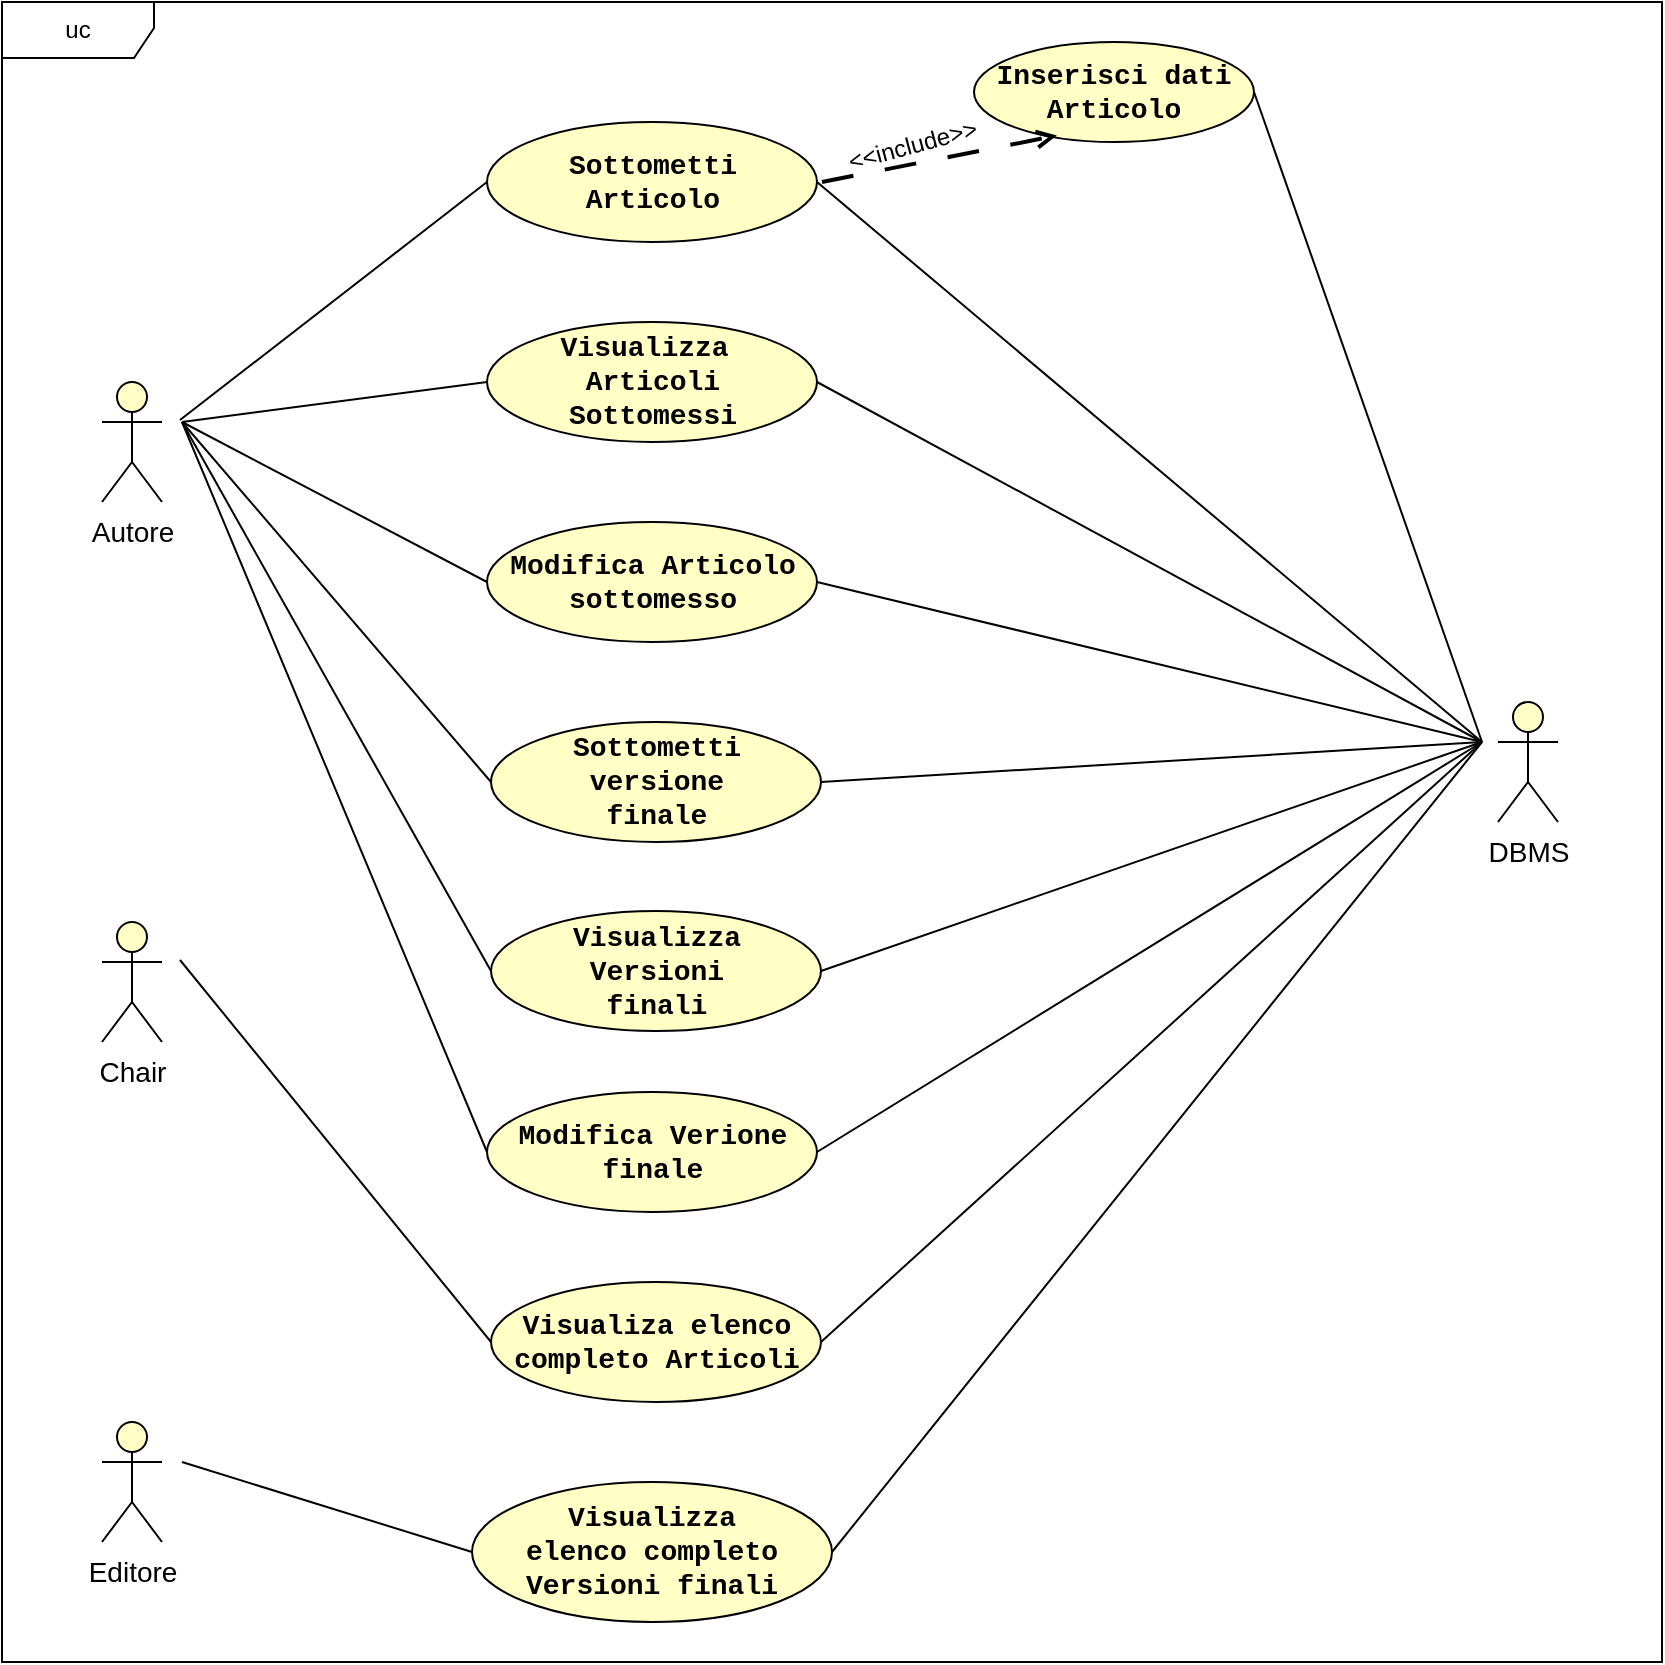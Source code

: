<mxfile version="27.0.3">
  <diagram name="Pagina-1" id="kpaGEh9nXqvZMZwJ1vCg">
    <mxGraphModel dx="2037" dy="1073" grid="1" gridSize="10" guides="1" tooltips="1" connect="1" arrows="1" fold="1" page="1" pageScale="1" pageWidth="827" pageHeight="1169" background="light-dark(#FFFFFF,#F9F9F9)" math="0" shadow="0">
      <root>
        <mxCell id="0" />
        <mxCell id="1" parent="0" />
        <mxCell id="9nNToLhqlpBKOwzaMv9k-1" value="&lt;font style=&quot;color: light-dark(rgb(0, 0, 0), rgb(0, 0, 0)); font-size: 14px;&quot;&gt;Editore&lt;/font&gt;" style="shape=umlActor;verticalLabelPosition=bottom;verticalAlign=top;html=1;outlineConnect=0;strokeColor=light-dark(#000000,#000000);fillColor=light-dark(#FFFFC6,#FDF89C);" parent="1" vertex="1">
          <mxGeometry x="300" y="720" width="30" height="60" as="geometry" />
        </mxCell>
        <mxCell id="9nNToLhqlpBKOwzaMv9k-2" value="&lt;font style=&quot;color: light-dark(rgb(0, 0, 0), rgb(0, 0, 0)); font-size: 14px;&quot;&gt;Chair&lt;/font&gt;" style="shape=umlActor;verticalLabelPosition=bottom;verticalAlign=top;html=1;outlineConnect=0;strokeColor=light-dark(#000000,#000000);fillColor=light-dark(#FFFFC6,#FDF89C);" parent="1" vertex="1">
          <mxGeometry x="300" y="470" width="30" height="60" as="geometry" />
        </mxCell>
        <mxCell id="9nNToLhqlpBKOwzaMv9k-4" value="&lt;font face=&quot;Courier New&quot; style=&quot;color: light-dark(rgb(0, 0, 0), rgb(0, 0, 0));&quot;&gt;&lt;span style=&quot;font-size: 14px;&quot;&gt;&lt;b style=&quot;&quot;&gt;Sottometti&lt;/b&gt;&lt;/span&gt;&lt;/font&gt;&lt;div&gt;&lt;font face=&quot;Courier New&quot; style=&quot;color: light-dark(rgb(0, 0, 0), rgb(0, 0, 0));&quot;&gt;&lt;span style=&quot;font-size: 14px;&quot;&gt;&lt;b style=&quot;&quot;&gt;Articolo&lt;/b&gt;&lt;/span&gt;&lt;/font&gt;&lt;/div&gt;" style="ellipse;whiteSpace=wrap;html=1;fillColor=light-dark(#FFFFC6,#FDF89C);strokeColor=light-dark(#000000,#000000);" parent="1" vertex="1">
          <mxGeometry x="492.5" y="70" width="165" height="60" as="geometry" />
        </mxCell>
        <mxCell id="9nNToLhqlpBKOwzaMv9k-5" value="&lt;font style=&quot;color: light-dark(rgb(0, 0, 0), rgb(9, 9, 9));&quot; face=&quot;Courier New&quot;&gt;&lt;span style=&quot;font-size: 14px;&quot;&gt;&lt;b style=&quot;&quot;&gt;Visualizza&amp;nbsp;&lt;/b&gt;&lt;/span&gt;&lt;/font&gt;&lt;div&gt;&lt;font style=&quot;color: light-dark(rgb(0, 0, 0), rgb(9, 9, 9));&quot; face=&quot;Courier New&quot;&gt;&lt;span style=&quot;font-size: 14px;&quot;&gt;&lt;b style=&quot;&quot;&gt;Articoli&lt;/b&gt;&lt;/span&gt;&lt;/font&gt;&lt;div&gt;&lt;font style=&quot;color: light-dark(rgb(0, 0, 0), rgb(9, 9, 9));&quot; face=&quot;Courier New&quot;&gt;&lt;span style=&quot;font-size: 14px;&quot;&gt;&lt;b style=&quot;&quot;&gt;Sottomessi&lt;/b&gt;&lt;/span&gt;&lt;/font&gt;&lt;/div&gt;&lt;/div&gt;" style="ellipse;whiteSpace=wrap;html=1;fillColor=light-dark(#FFFFC6,#FDF89C);strokeColor=light-dark(#000000,#000000);" parent="1" vertex="1">
          <mxGeometry x="492.5" y="170" width="165" height="60" as="geometry" />
        </mxCell>
        <mxCell id="9nNToLhqlpBKOwzaMv9k-6" value="&lt;font style=&quot;color: light-dark(rgb(0, 0, 0), rgb(0, 0, 0));&quot; face=&quot;Courier New&quot;&gt;&lt;span style=&quot;font-size: 14px;&quot;&gt;&lt;b style=&quot;&quot;&gt;Visualiza elenco&lt;/b&gt;&lt;/span&gt;&lt;/font&gt;&lt;div&gt;&lt;font style=&quot;color: light-dark(rgb(0, 0, 0), rgb(0, 0, 0));&quot; face=&quot;Courier New&quot;&gt;&lt;span style=&quot;font-size: 14px;&quot;&gt;&lt;b style=&quot;&quot;&gt;completo Articoli&lt;/b&gt;&lt;/span&gt;&lt;/font&gt;&lt;/div&gt;" style="ellipse;whiteSpace=wrap;html=1;fillColor=light-dark(#FFFFC6,#FDF89C);strokeColor=light-dark(#000000,#000000);" parent="1" vertex="1">
          <mxGeometry x="494.5" y="650" width="165" height="60" as="geometry" />
        </mxCell>
        <mxCell id="9nNToLhqlpBKOwzaMv9k-7" value="&lt;font face=&quot;Courier New&quot; style=&quot;color: light-dark(rgb(0, 0, 0), rgb(9, 9, 9)); font-size: 14px;&quot;&gt;&lt;b style=&quot;&quot;&gt;Sottometti&lt;/b&gt;&lt;/font&gt;&lt;div&gt;&lt;font face=&quot;Courier New&quot; style=&quot;color: light-dark(rgb(0, 0, 0), rgb(9, 9, 9)); font-size: 14px;&quot;&gt;&lt;b style=&quot;&quot;&gt;versione&lt;/b&gt;&lt;/font&gt;&lt;/div&gt;&lt;div&gt;&lt;font face=&quot;Courier New&quot; style=&quot;color: light-dark(rgb(0, 0, 0), rgb(9, 9, 9)); font-size: 14px;&quot;&gt;&lt;b style=&quot;&quot;&gt;finale&lt;/b&gt;&lt;/font&gt;&lt;/div&gt;" style="ellipse;whiteSpace=wrap;html=1;fillColor=light-dark(#FFFFC6,#FDF89C);strokeColor=light-dark(#000000,#000000);" parent="1" vertex="1">
          <mxGeometry x="494.5" y="370" width="165" height="60" as="geometry" />
        </mxCell>
        <mxCell id="9nNToLhqlpBKOwzaMv9k-8" value="&lt;font style=&quot;color: light-dark(rgb(0, 0, 0), rgb(0, 0, 0));&quot; face=&quot;Courier New&quot;&gt;&lt;span style=&quot;font-size: 14px;&quot;&gt;&lt;b style=&quot;&quot;&gt;Modifica Articolo&lt;/b&gt;&lt;/span&gt;&lt;/font&gt;&lt;div&gt;&lt;font style=&quot;color: light-dark(rgb(0, 0, 0), rgb(0, 0, 0));&quot; face=&quot;Courier New&quot;&gt;&lt;span style=&quot;font-size: 14px;&quot;&gt;&lt;b style=&quot;&quot;&gt;sottomesso&lt;/b&gt;&lt;/span&gt;&lt;/font&gt;&lt;/div&gt;" style="ellipse;whiteSpace=wrap;html=1;fillColor=light-dark(#FFFFC6,#FDF89C);strokeColor=light-dark(#000000,#000000);" parent="1" vertex="1">
          <mxGeometry x="492.5" y="270" width="165" height="60" as="geometry" />
        </mxCell>
        <mxCell id="9nNToLhqlpBKOwzaMv9k-10" value="uc" style="shape=umlFrame;whiteSpace=wrap;html=1;pointerEvents=0;strokeColor=light-dark(#000000,#000000);width=76;height=28;" parent="1" vertex="1">
          <mxGeometry x="250" y="10" width="830" height="830" as="geometry" />
        </mxCell>
        <mxCell id="9nNToLhqlpBKOwzaMv9k-11" value="" style="endArrow=none;html=1;rounded=0;strokeColor=light-dark(#000000,#000000);endFill=0;strokeWidth=1;startSize=6;jumpSize=6;targetPerimeterSpacing=0;endSize=6;entryX=0;entryY=0.5;entryDx=0;entryDy=0;startFill=0;" parent="1" target="9nNToLhqlpBKOwzaMv9k-7" edge="1">
          <mxGeometry width="50" height="50" relative="1" as="geometry">
            <mxPoint x="340" y="220" as="sourcePoint" />
            <mxPoint x="503" y="380" as="targetPoint" />
            <Array as="points" />
          </mxGeometry>
        </mxCell>
        <mxCell id="9nNToLhqlpBKOwzaMv9k-12" value="" style="endArrow=none;html=1;rounded=0;strokeColor=light-dark(#000000,#000000);endFill=0;strokeWidth=1;startSize=6;jumpSize=6;targetPerimeterSpacing=0;endSize=6;entryX=1;entryY=0.5;entryDx=0;entryDy=0;startFill=0;" parent="1" target="9nNToLhqlpBKOwzaMv9k-4" edge="1">
          <mxGeometry width="50" height="50" relative="1" as="geometry">
            <mxPoint x="990" y="380" as="sourcePoint" />
            <mxPoint x="503" y="110" as="targetPoint" />
            <Array as="points" />
          </mxGeometry>
        </mxCell>
        <mxCell id="9nNToLhqlpBKOwzaMv9k-14" value="" style="endArrow=none;html=1;rounded=0;strokeColor=light-dark(#000000,#000000);endFill=0;strokeWidth=1;startSize=6;jumpSize=6;targetPerimeterSpacing=0;endSize=6;entryX=1;entryY=0.5;entryDx=0;entryDy=0;startFill=0;" parent="1" target="9nNToLhqlpBKOwzaMv9k-5" edge="1">
          <mxGeometry width="50" height="50" relative="1" as="geometry">
            <mxPoint x="990" y="380" as="sourcePoint" />
            <mxPoint x="668" y="200" as="targetPoint" />
            <Array as="points" />
          </mxGeometry>
        </mxCell>
        <mxCell id="9nNToLhqlpBKOwzaMv9k-15" value="" style="endArrow=none;html=1;rounded=0;strokeColor=light-dark(#000000,#000000);endFill=0;strokeWidth=1;startSize=6;jumpSize=6;targetPerimeterSpacing=0;endSize=6;entryX=1;entryY=0.5;entryDx=0;entryDy=0;startFill=0;" parent="1" target="9nNToLhqlpBKOwzaMv9k-6" edge="1">
          <mxGeometry width="50" height="50" relative="1" as="geometry">
            <mxPoint x="990" y="380" as="sourcePoint" />
            <mxPoint x="668" y="290" as="targetPoint" />
            <Array as="points" />
          </mxGeometry>
        </mxCell>
        <mxCell id="9nNToLhqlpBKOwzaMv9k-16" value="" style="endArrow=none;html=1;rounded=0;strokeColor=light-dark(#000000,#000000);endFill=0;strokeWidth=1;startSize=6;jumpSize=6;targetPerimeterSpacing=0;endSize=6;entryX=1;entryY=0.5;entryDx=0;entryDy=0;startFill=0;" parent="1" target="9nNToLhqlpBKOwzaMv9k-8" edge="1">
          <mxGeometry width="50" height="50" relative="1" as="geometry">
            <mxPoint x="990" y="380" as="sourcePoint" />
            <mxPoint x="668" y="470" as="targetPoint" />
            <Array as="points" />
          </mxGeometry>
        </mxCell>
        <mxCell id="9nNToLhqlpBKOwzaMv9k-17" value="" style="endArrow=none;html=1;rounded=0;strokeColor=light-dark(#000000,#000000);endFill=0;strokeWidth=1;startSize=6;jumpSize=6;targetPerimeterSpacing=0;endSize=6;entryX=1;entryY=0.5;entryDx=0;entryDy=0;startFill=0;" parent="1" target="9nNToLhqlpBKOwzaMv9k-28" edge="1">
          <mxGeometry width="50" height="50" relative="1" as="geometry">
            <mxPoint x="990" y="380" as="sourcePoint" />
            <mxPoint x="657.5" y="660" as="targetPoint" />
            <Array as="points" />
          </mxGeometry>
        </mxCell>
        <mxCell id="9nNToLhqlpBKOwzaMv9k-18" value="&lt;font style=&quot;color: light-dark(rgb(0, 0, 0), rgb(0, 0, 0)); font-size: 14px;&quot;&gt;DBMS&lt;/font&gt;" style="shape=umlActor;verticalLabelPosition=bottom;verticalAlign=top;html=1;outlineConnect=0;strokeColor=light-dark(#000000,#000000);fillColor=light-dark(#FFFFC6,#FDF89C);" parent="1" vertex="1">
          <mxGeometry x="998" y="360" width="30" height="60" as="geometry" />
        </mxCell>
        <mxCell id="9nNToLhqlpBKOwzaMv9k-19" value="" style="endArrow=none;html=1;rounded=0;strokeColor=light-dark(#000000,#000000);endFill=0;strokeWidth=1;startSize=6;jumpSize=6;targetPerimeterSpacing=0;endSize=6;entryX=0;entryY=0.5;entryDx=0;entryDy=0;startFill=0;" parent="1" target="9O3VwFSW-mn7qCdmn0aw-6" edge="1">
          <mxGeometry width="50" height="50" relative="1" as="geometry">
            <mxPoint x="340" y="220" as="sourcePoint" />
            <mxPoint x="503" y="660" as="targetPoint" />
            <Array as="points" />
          </mxGeometry>
        </mxCell>
        <mxCell id="9nNToLhqlpBKOwzaMv9k-20" value="" style="endArrow=none;html=1;rounded=0;strokeColor=light-dark(#000000,#000000);endFill=0;strokeWidth=1;startSize=6;jumpSize=6;targetPerimeterSpacing=0;endSize=6;entryX=0;entryY=0.5;entryDx=0;entryDy=0;startFill=0;" parent="1" target="9nNToLhqlpBKOwzaMv9k-8" edge="1">
          <mxGeometry width="50" height="50" relative="1" as="geometry">
            <mxPoint x="340" y="220" as="sourcePoint" />
            <mxPoint x="503" y="565" as="targetPoint" />
            <Array as="points" />
          </mxGeometry>
        </mxCell>
        <mxCell id="9nNToLhqlpBKOwzaMv9k-22" value="" style="endArrow=none;html=1;rounded=0;strokeColor=light-dark(#000000,#000000);endFill=0;strokeWidth=1;startSize=6;jumpSize=6;targetPerimeterSpacing=0;endSize=6;startFill=0;entryX=0;entryY=0.5;entryDx=0;entryDy=0;" parent="1" target="9nNToLhqlpBKOwzaMv9k-26" edge="1">
          <mxGeometry width="50" height="50" relative="1" as="geometry">
            <mxPoint x="340" y="220" as="sourcePoint" />
            <mxPoint x="500" y="660" as="targetPoint" />
            <Array as="points" />
          </mxGeometry>
        </mxCell>
        <mxCell id="9nNToLhqlpBKOwzaMv9k-23" value="" style="endArrow=none;html=1;rounded=0;strokeColor=light-dark(#000000,#000000);endFill=0;strokeWidth=1;startSize=6;jumpSize=6;targetPerimeterSpacing=0;endSize=6;startFill=0;entryX=0;entryY=0.5;entryDx=0;entryDy=0;" parent="1" target="9nNToLhqlpBKOwzaMv9k-5" edge="1">
          <mxGeometry width="50" height="50" relative="1" as="geometry">
            <mxPoint x="340" y="220" as="sourcePoint" />
            <mxPoint x="503" y="380" as="targetPoint" />
            <Array as="points" />
          </mxGeometry>
        </mxCell>
        <mxCell id="9nNToLhqlpBKOwzaMv9k-26" value="&lt;font face=&quot;Courier New&quot; style=&quot;color: light-dark(rgb(0, 0, 0), rgb(0, 0, 0));&quot;&gt;&lt;span style=&quot;font-size: 14px;&quot;&gt;&lt;b style=&quot;&quot;&gt;Visualizza&lt;/b&gt;&lt;/span&gt;&lt;/font&gt;&lt;div&gt;&lt;font face=&quot;Courier New&quot; style=&quot;color: light-dark(rgb(0, 0, 0), rgb(0, 0, 0));&quot;&gt;&lt;span style=&quot;font-size: 14px;&quot;&gt;&lt;b&gt;Versioni&lt;/b&gt;&lt;/span&gt;&lt;/font&gt;&lt;/div&gt;&lt;div&gt;&lt;font face=&quot;Courier New&quot; style=&quot;color: light-dark(rgb(0, 0, 0), rgb(0, 0, 0));&quot;&gt;&lt;span style=&quot;font-size: 14px;&quot;&gt;&lt;b style=&quot;&quot;&gt;finali&lt;/b&gt;&lt;/span&gt;&lt;/font&gt;&lt;/div&gt;" style="ellipse;whiteSpace=wrap;html=1;fillColor=light-dark(#FFFFC6,#FDF89C);strokeColor=light-dark(#000000,#000000);" parent="1" vertex="1">
          <mxGeometry x="494.5" y="464.5" width="165" height="60" as="geometry" />
        </mxCell>
        <mxCell id="9nNToLhqlpBKOwzaMv9k-27" value="&lt;font style=&quot;color: light-dark(rgb(0, 0, 0), rgb(0, 0, 0)); font-size: 14px;&quot;&gt;Autore&lt;/font&gt;" style="shape=umlActor;verticalLabelPosition=bottom;verticalAlign=top;html=1;outlineConnect=0;strokeColor=light-dark(#000000,#000000);fillColor=light-dark(#FFFFC6,#FDF89C);" parent="1" vertex="1">
          <mxGeometry x="300" y="200" width="30" height="60" as="geometry" />
        </mxCell>
        <mxCell id="9nNToLhqlpBKOwzaMv9k-28" value="&lt;font face=&quot;Courier New&quot; style=&quot;color: light-dark(rgb(0, 0, 0), rgb(0, 0, 0));&quot;&gt;&lt;span style=&quot;font-size: 14px;&quot;&gt;&lt;b style=&quot;&quot;&gt;Visualizza&lt;/b&gt;&lt;/span&gt;&lt;/font&gt;&lt;div&gt;&lt;font face=&quot;Courier New&quot; style=&quot;color: light-dark(rgb(0, 0, 0), rgb(0, 0, 0));&quot;&gt;&lt;span style=&quot;font-size: 14px;&quot;&gt;&lt;b&gt;elenco completo&lt;/b&gt;&lt;/span&gt;&lt;/font&gt;&lt;/div&gt;&lt;div&gt;&lt;font style=&quot;color: light-dark(rgb(0, 0, 0), rgb(0, 0, 0));&quot; face=&quot;Courier New&quot;&gt;&lt;span style=&quot;font-size: 14px;&quot;&gt;&lt;b style=&quot;&quot;&gt;Versioni finali&lt;/b&gt;&lt;/span&gt;&lt;/font&gt;&lt;/div&gt;" style="ellipse;whiteSpace=wrap;html=1;fillColor=light-dark(#FFFFC6,#FDF89C);strokeColor=light-dark(#000000,#000000);" parent="1" vertex="1">
          <mxGeometry x="485" y="750" width="180" height="70" as="geometry" />
        </mxCell>
        <mxCell id="9nNToLhqlpBKOwzaMv9k-30" value="" style="endArrow=none;html=1;rounded=0;strokeColor=light-dark(#000000,#000000);endFill=0;strokeWidth=1;startSize=6;jumpSize=6;targetPerimeterSpacing=0;endSize=6;startFill=0;entryX=0;entryY=0.5;entryDx=0;entryDy=0;" parent="1" target="9nNToLhqlpBKOwzaMv9k-4" edge="1">
          <mxGeometry width="50" height="50" relative="1" as="geometry">
            <mxPoint x="339" y="219.014" as="sourcePoint" />
            <mxPoint x="501.5" y="100" as="targetPoint" />
            <Array as="points" />
          </mxGeometry>
        </mxCell>
        <mxCell id="9nNToLhqlpBKOwzaMv9k-31" value="&lt;font style=&quot;color: light-dark(rgb(0, 0, 0), rgb(0, 0, 0));&quot; face=&quot;Courier New&quot;&gt;&lt;span style=&quot;font-size: 14px;&quot;&gt;&lt;b&gt;Inserisci dati&lt;/b&gt;&lt;/span&gt;&lt;/font&gt;&lt;div&gt;&lt;font style=&quot;color: light-dark(rgb(0, 0, 0), rgb(0, 0, 0));&quot; face=&quot;Courier New&quot;&gt;&lt;span style=&quot;font-size: 14px;&quot;&gt;&lt;b&gt;Articolo&lt;/b&gt;&lt;/span&gt;&lt;/font&gt;&lt;/div&gt;" style="ellipse;whiteSpace=wrap;html=1;fillColor=light-dark(#FFFFC6,#FDF89C);strokeColor=light-dark(#000000,#000000);gradientColor=none;" parent="1" vertex="1">
          <mxGeometry x="736" y="30" width="140" height="50" as="geometry" />
        </mxCell>
        <mxCell id="9nNToLhqlpBKOwzaMv9k-32" value="" style="endArrow=open;dashed=1;html=1;dashPattern=8 8;strokeWidth=2;rounded=0;strokeColor=light-dark(#000000,#000000);endFill=0;entryX=0.296;entryY=0.936;entryDx=0;entryDy=0;entryPerimeter=0;fontFamily=Times New Roman;" parent="1" target="9nNToLhqlpBKOwzaMv9k-31" edge="1">
          <mxGeometry width="50" height="50" relative="1" as="geometry">
            <mxPoint x="660" y="100" as="sourcePoint" />
            <mxPoint x="725.62" y="173.55" as="targetPoint" />
            <Array as="points" />
          </mxGeometry>
        </mxCell>
        <mxCell id="9nNToLhqlpBKOwzaMv9k-33" value="&lt;font style=&quot;color: light-dark(rgb(0, 0, 0), rgb(0, 0, 0));&quot;&gt;&amp;lt;&amp;lt;include&amp;gt;&amp;gt;&lt;/font&gt;" style="text;html=1;align=center;verticalAlign=middle;resizable=0;points=[];autosize=1;strokeColor=none;fillColor=none;rotation=-15;" parent="1" vertex="1">
          <mxGeometry x="659.5" y="67" width="90" height="30" as="geometry" />
        </mxCell>
        <mxCell id="9O3VwFSW-mn7qCdmn0aw-3" value="" style="endArrow=none;html=1;rounded=0;strokeColor=light-dark(#000000,#000000);endFill=0;strokeWidth=1;startSize=6;jumpSize=6;targetPerimeterSpacing=0;endSize=6;entryX=1;entryY=0.5;entryDx=0;entryDy=0;startFill=0;" edge="1" parent="1" target="9nNToLhqlpBKOwzaMv9k-31">
          <mxGeometry width="50" height="50" relative="1" as="geometry">
            <mxPoint x="990" y="380" as="sourcePoint" />
            <mxPoint x="668" y="110" as="targetPoint" />
            <Array as="points" />
          </mxGeometry>
        </mxCell>
        <mxCell id="9O3VwFSW-mn7qCdmn0aw-4" value="" style="endArrow=none;html=1;rounded=0;strokeColor=light-dark(#000000,#000000);endFill=0;strokeWidth=1;startSize=6;jumpSize=6;targetPerimeterSpacing=0;endSize=6;entryX=1;entryY=0.5;entryDx=0;entryDy=0;startFill=0;" edge="1" parent="1" target="9nNToLhqlpBKOwzaMv9k-7">
          <mxGeometry width="50" height="50" relative="1" as="geometry">
            <mxPoint x="990" y="380" as="sourcePoint" />
            <mxPoint x="668" y="565" as="targetPoint" />
            <Array as="points" />
          </mxGeometry>
        </mxCell>
        <mxCell id="9O3VwFSW-mn7qCdmn0aw-6" value="&lt;font style=&quot;color: light-dark(rgb(0, 0, 0), rgb(0, 0, 0));&quot; face=&quot;Courier New&quot;&gt;&lt;span style=&quot;font-size: 14px;&quot;&gt;&lt;b style=&quot;&quot;&gt;Modifica Verione&lt;/b&gt;&lt;/span&gt;&lt;/font&gt;&lt;div&gt;&lt;font style=&quot;color: light-dark(rgb(0, 0, 0), rgb(0, 0, 0));&quot; face=&quot;Courier New&quot;&gt;&lt;span style=&quot;font-size: 14px;&quot;&gt;&lt;b style=&quot;&quot;&gt;finale&lt;/b&gt;&lt;/span&gt;&lt;/font&gt;&lt;/div&gt;" style="ellipse;whiteSpace=wrap;html=1;fillColor=light-dark(#FFFFC6,#FDF89C);strokeColor=light-dark(#000000,#000000);" vertex="1" parent="1">
          <mxGeometry x="492.5" y="555" width="165" height="60" as="geometry" />
        </mxCell>
        <mxCell id="9O3VwFSW-mn7qCdmn0aw-8" value="" style="endArrow=none;html=1;rounded=0;strokeColor=light-dark(#000000,#000000);endFill=0;strokeWidth=1;startSize=6;jumpSize=6;targetPerimeterSpacing=0;endSize=6;entryX=1;entryY=0.5;entryDx=0;entryDy=0;startFill=0;" edge="1" parent="1" target="9nNToLhqlpBKOwzaMv9k-26">
          <mxGeometry width="50" height="50" relative="1" as="geometry">
            <mxPoint x="990" y="380" as="sourcePoint" />
            <mxPoint x="668" y="670" as="targetPoint" />
            <Array as="points" />
          </mxGeometry>
        </mxCell>
        <mxCell id="9O3VwFSW-mn7qCdmn0aw-9" value="" style="endArrow=none;html=1;rounded=0;strokeColor=light-dark(#000000,#000000);endFill=0;strokeWidth=1;startSize=6;jumpSize=6;targetPerimeterSpacing=0;endSize=6;entryX=1;entryY=0.5;entryDx=0;entryDy=0;startFill=0;" edge="1" parent="1" target="9O3VwFSW-mn7qCdmn0aw-6">
          <mxGeometry width="50" height="50" relative="1" as="geometry">
            <mxPoint x="990" y="380" as="sourcePoint" />
            <mxPoint x="669" y="505" as="targetPoint" />
            <Array as="points" />
          </mxGeometry>
        </mxCell>
        <mxCell id="9O3VwFSW-mn7qCdmn0aw-10" value="" style="endArrow=none;html=1;rounded=0;strokeColor=light-dark(#000000,#000000);endFill=0;strokeWidth=1;startSize=6;jumpSize=6;targetPerimeterSpacing=0;endSize=6;entryX=0;entryY=0.5;entryDx=0;entryDy=0;startFill=0;" edge="1" parent="1" target="9nNToLhqlpBKOwzaMv9k-6">
          <mxGeometry width="50" height="50" relative="1" as="geometry">
            <mxPoint x="339" y="489" as="sourcePoint" />
            <mxPoint x="483.5" y="799" as="targetPoint" />
            <Array as="points" />
          </mxGeometry>
        </mxCell>
        <mxCell id="9O3VwFSW-mn7qCdmn0aw-11" value="" style="endArrow=none;html=1;rounded=0;strokeColor=light-dark(#000000,#000000);endFill=0;strokeWidth=1;startSize=6;jumpSize=6;targetPerimeterSpacing=0;endSize=6;entryX=0;entryY=0.5;entryDx=0;entryDy=0;startFill=0;" edge="1" parent="1" target="9nNToLhqlpBKOwzaMv9k-28">
          <mxGeometry width="50" height="50" relative="1" as="geometry">
            <mxPoint x="340" y="740" as="sourcePoint" />
            <mxPoint x="484" y="1050" as="targetPoint" />
            <Array as="points" />
          </mxGeometry>
        </mxCell>
      </root>
    </mxGraphModel>
  </diagram>
</mxfile>
